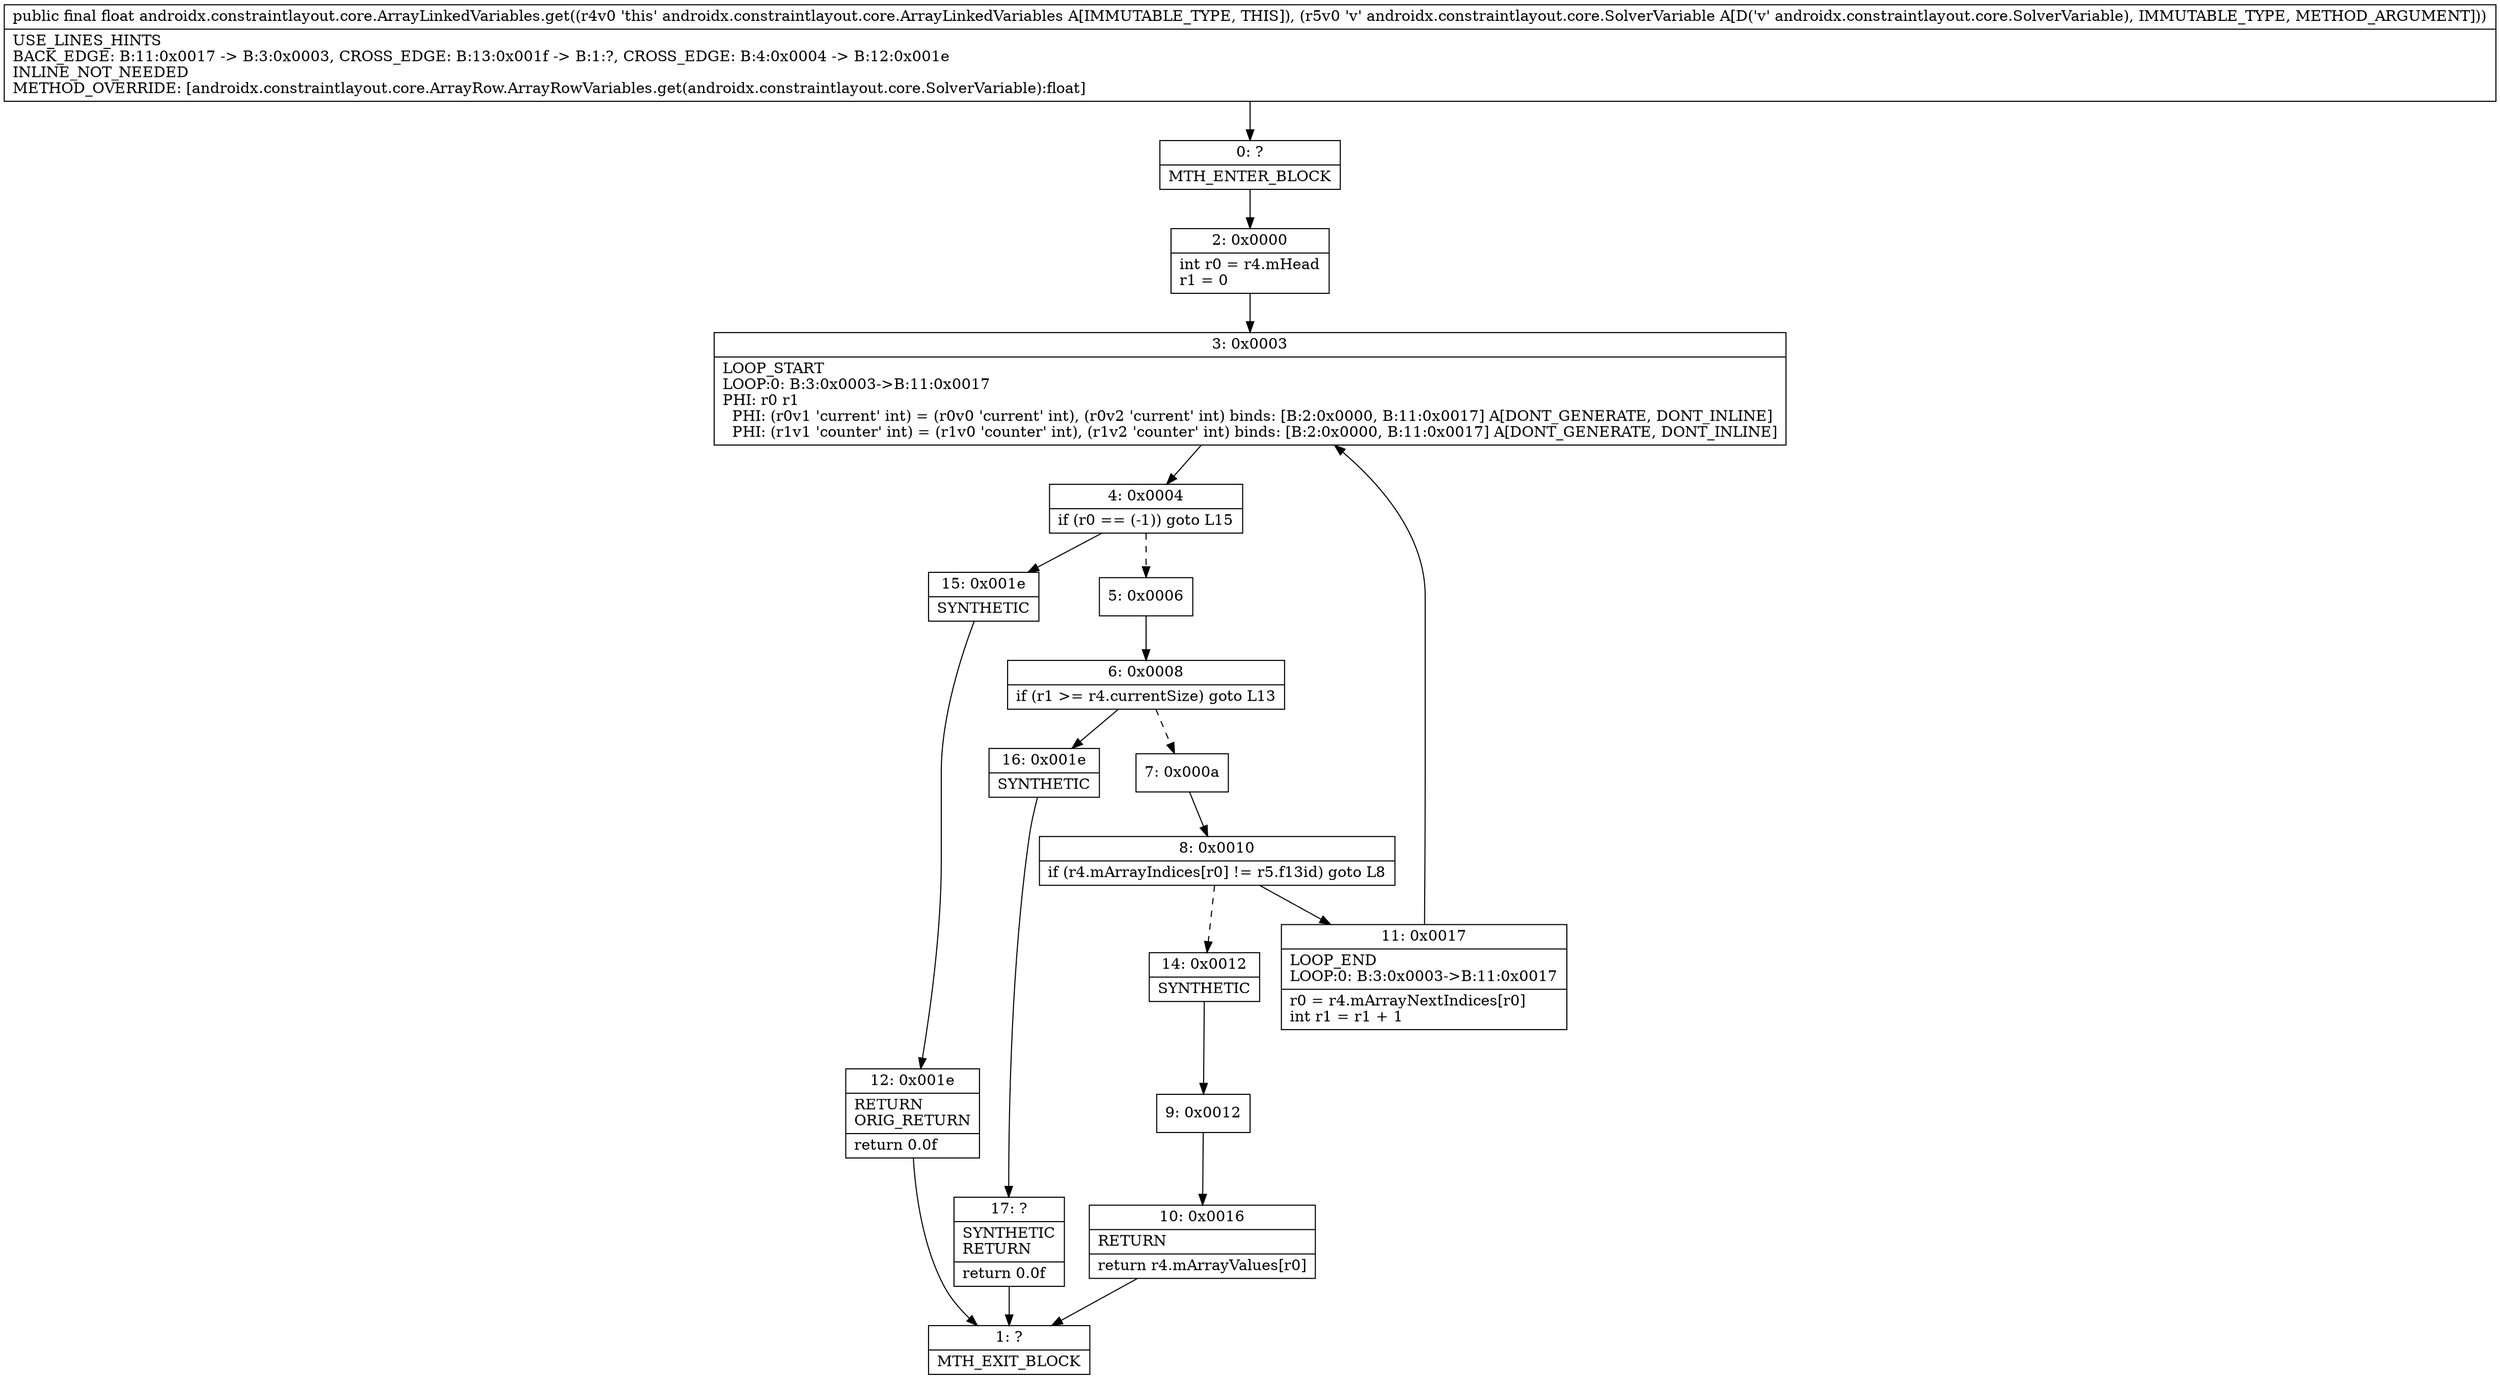 digraph "CFG forandroidx.constraintlayout.core.ArrayLinkedVariables.get(Landroidx\/constraintlayout\/core\/SolverVariable;)F" {
Node_0 [shape=record,label="{0\:\ ?|MTH_ENTER_BLOCK\l}"];
Node_2 [shape=record,label="{2\:\ 0x0000|int r0 = r4.mHead\lr1 = 0\l}"];
Node_3 [shape=record,label="{3\:\ 0x0003|LOOP_START\lLOOP:0: B:3:0x0003\-\>B:11:0x0017\lPHI: r0 r1 \l  PHI: (r0v1 'current' int) = (r0v0 'current' int), (r0v2 'current' int) binds: [B:2:0x0000, B:11:0x0017] A[DONT_GENERATE, DONT_INLINE]\l  PHI: (r1v1 'counter' int) = (r1v0 'counter' int), (r1v2 'counter' int) binds: [B:2:0x0000, B:11:0x0017] A[DONT_GENERATE, DONT_INLINE]\l}"];
Node_4 [shape=record,label="{4\:\ 0x0004|if (r0 == (\-1)) goto L15\l}"];
Node_5 [shape=record,label="{5\:\ 0x0006}"];
Node_6 [shape=record,label="{6\:\ 0x0008|if (r1 \>= r4.currentSize) goto L13\l}"];
Node_7 [shape=record,label="{7\:\ 0x000a}"];
Node_8 [shape=record,label="{8\:\ 0x0010|if (r4.mArrayIndices[r0] != r5.f13id) goto L8\l}"];
Node_11 [shape=record,label="{11\:\ 0x0017|LOOP_END\lLOOP:0: B:3:0x0003\-\>B:11:0x0017\l|r0 = r4.mArrayNextIndices[r0]\lint r1 = r1 + 1\l}"];
Node_14 [shape=record,label="{14\:\ 0x0012|SYNTHETIC\l}"];
Node_9 [shape=record,label="{9\:\ 0x0012}"];
Node_10 [shape=record,label="{10\:\ 0x0016|RETURN\l|return r4.mArrayValues[r0]\l}"];
Node_1 [shape=record,label="{1\:\ ?|MTH_EXIT_BLOCK\l}"];
Node_16 [shape=record,label="{16\:\ 0x001e|SYNTHETIC\l}"];
Node_17 [shape=record,label="{17\:\ ?|SYNTHETIC\lRETURN\l|return 0.0f\l}"];
Node_15 [shape=record,label="{15\:\ 0x001e|SYNTHETIC\l}"];
Node_12 [shape=record,label="{12\:\ 0x001e|RETURN\lORIG_RETURN\l|return 0.0f\l}"];
MethodNode[shape=record,label="{public final float androidx.constraintlayout.core.ArrayLinkedVariables.get((r4v0 'this' androidx.constraintlayout.core.ArrayLinkedVariables A[IMMUTABLE_TYPE, THIS]), (r5v0 'v' androidx.constraintlayout.core.SolverVariable A[D('v' androidx.constraintlayout.core.SolverVariable), IMMUTABLE_TYPE, METHOD_ARGUMENT]))  | USE_LINES_HINTS\lBACK_EDGE: B:11:0x0017 \-\> B:3:0x0003, CROSS_EDGE: B:13:0x001f \-\> B:1:?, CROSS_EDGE: B:4:0x0004 \-\> B:12:0x001e\lINLINE_NOT_NEEDED\lMETHOD_OVERRIDE: [androidx.constraintlayout.core.ArrayRow.ArrayRowVariables.get(androidx.constraintlayout.core.SolverVariable):float]\l}"];
MethodNode -> Node_0;Node_0 -> Node_2;
Node_2 -> Node_3;
Node_3 -> Node_4;
Node_4 -> Node_5[style=dashed];
Node_4 -> Node_15;
Node_5 -> Node_6;
Node_6 -> Node_7[style=dashed];
Node_6 -> Node_16;
Node_7 -> Node_8;
Node_8 -> Node_11;
Node_8 -> Node_14[style=dashed];
Node_11 -> Node_3;
Node_14 -> Node_9;
Node_9 -> Node_10;
Node_10 -> Node_1;
Node_16 -> Node_17;
Node_17 -> Node_1;
Node_15 -> Node_12;
Node_12 -> Node_1;
}

